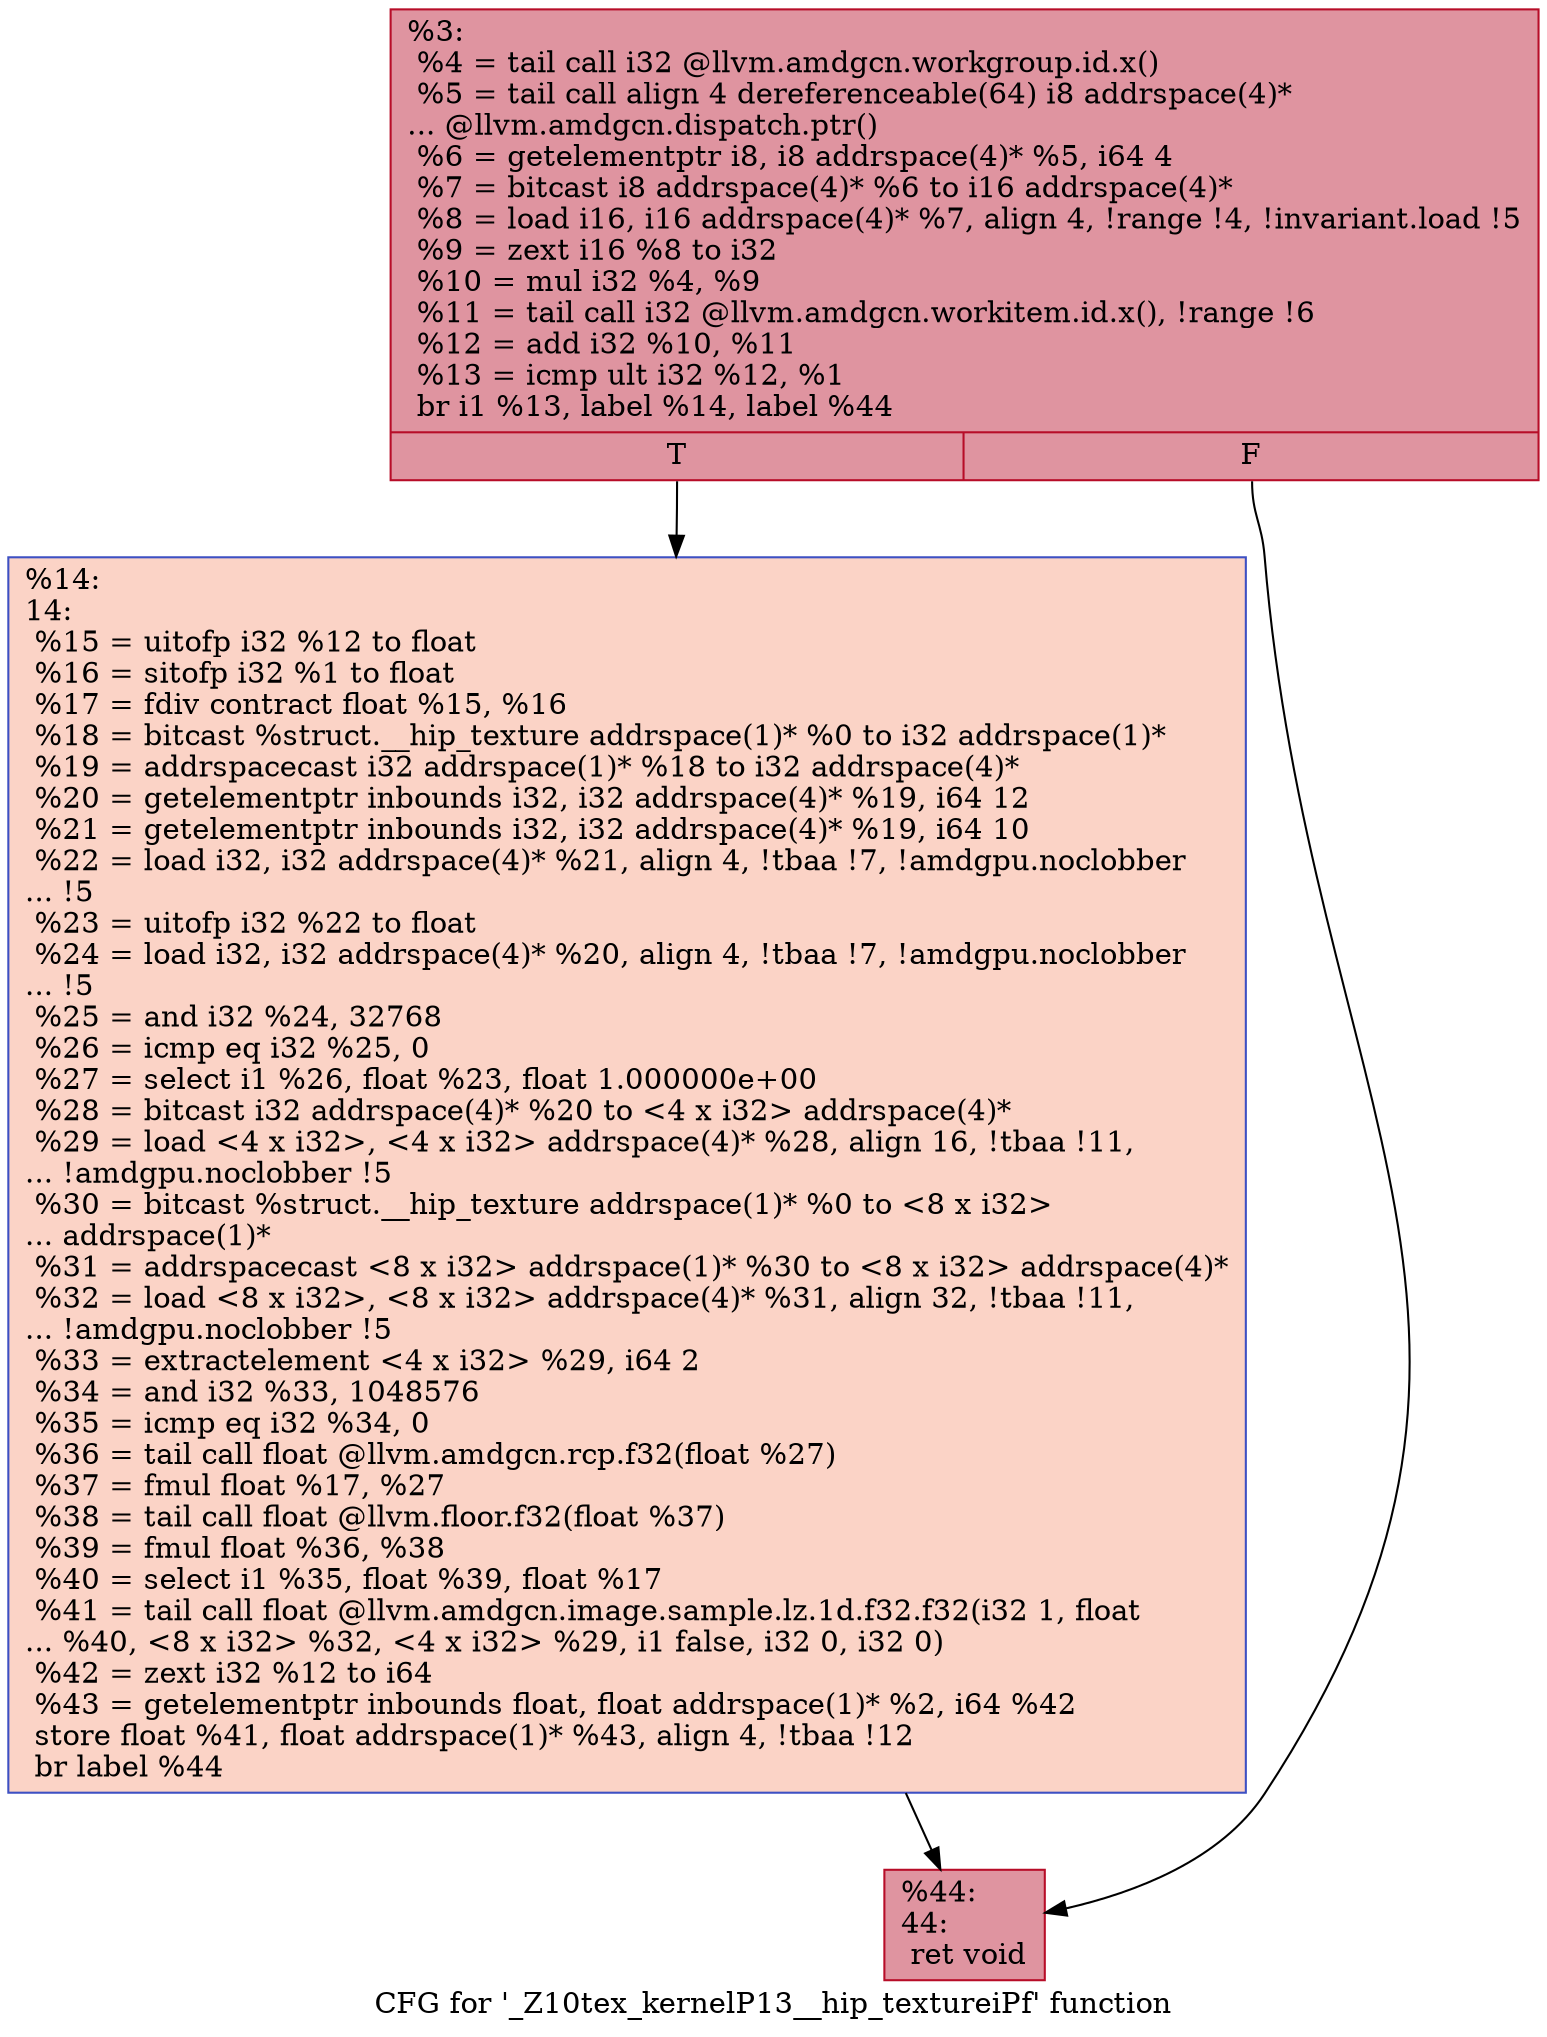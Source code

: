 digraph "CFG for '_Z10tex_kernelP13__hip_textureiPf' function" {
	label="CFG for '_Z10tex_kernelP13__hip_textureiPf' function";

	Node0x60dc1f0 [shape=record,color="#b70d28ff", style=filled, fillcolor="#b70d2870",label="{%3:\l  %4 = tail call i32 @llvm.amdgcn.workgroup.id.x()\l  %5 = tail call align 4 dereferenceable(64) i8 addrspace(4)*\l... @llvm.amdgcn.dispatch.ptr()\l  %6 = getelementptr i8, i8 addrspace(4)* %5, i64 4\l  %7 = bitcast i8 addrspace(4)* %6 to i16 addrspace(4)*\l  %8 = load i16, i16 addrspace(4)* %7, align 4, !range !4, !invariant.load !5\l  %9 = zext i16 %8 to i32\l  %10 = mul i32 %4, %9\l  %11 = tail call i32 @llvm.amdgcn.workitem.id.x(), !range !6\l  %12 = add i32 %10, %11\l  %13 = icmp ult i32 %12, %1\l  br i1 %13, label %14, label %44\l|{<s0>T|<s1>F}}"];
	Node0x60dc1f0:s0 -> Node0x60e0920;
	Node0x60dc1f0:s1 -> Node0x60e09b0;
	Node0x60e0920 [shape=record,color="#3d50c3ff", style=filled, fillcolor="#f59c7d70",label="{%14:\l14:                                               \l  %15 = uitofp i32 %12 to float\l  %16 = sitofp i32 %1 to float\l  %17 = fdiv contract float %15, %16\l  %18 = bitcast %struct.__hip_texture addrspace(1)* %0 to i32 addrspace(1)*\l  %19 = addrspacecast i32 addrspace(1)* %18 to i32 addrspace(4)*\l  %20 = getelementptr inbounds i32, i32 addrspace(4)* %19, i64 12\l  %21 = getelementptr inbounds i32, i32 addrspace(4)* %19, i64 10\l  %22 = load i32, i32 addrspace(4)* %21, align 4, !tbaa !7, !amdgpu.noclobber\l... !5\l  %23 = uitofp i32 %22 to float\l  %24 = load i32, i32 addrspace(4)* %20, align 4, !tbaa !7, !amdgpu.noclobber\l... !5\l  %25 = and i32 %24, 32768\l  %26 = icmp eq i32 %25, 0\l  %27 = select i1 %26, float %23, float 1.000000e+00\l  %28 = bitcast i32 addrspace(4)* %20 to \<4 x i32\> addrspace(4)*\l  %29 = load \<4 x i32\>, \<4 x i32\> addrspace(4)* %28, align 16, !tbaa !11,\l... !amdgpu.noclobber !5\l  %30 = bitcast %struct.__hip_texture addrspace(1)* %0 to \<8 x i32\>\l... addrspace(1)*\l  %31 = addrspacecast \<8 x i32\> addrspace(1)* %30 to \<8 x i32\> addrspace(4)*\l  %32 = load \<8 x i32\>, \<8 x i32\> addrspace(4)* %31, align 32, !tbaa !11,\l... !amdgpu.noclobber !5\l  %33 = extractelement \<4 x i32\> %29, i64 2\l  %34 = and i32 %33, 1048576\l  %35 = icmp eq i32 %34, 0\l  %36 = tail call float @llvm.amdgcn.rcp.f32(float %27)\l  %37 = fmul float %17, %27\l  %38 = tail call float @llvm.floor.f32(float %37)\l  %39 = fmul float %36, %38\l  %40 = select i1 %35, float %39, float %17\l  %41 = tail call float @llvm.amdgcn.image.sample.lz.1d.f32.f32(i32 1, float\l... %40, \<8 x i32\> %32, \<4 x i32\> %29, i1 false, i32 0, i32 0)\l  %42 = zext i32 %12 to i64\l  %43 = getelementptr inbounds float, float addrspace(1)* %2, i64 %42\l  store float %41, float addrspace(1)* %43, align 4, !tbaa !12\l  br label %44\l}"];
	Node0x60e0920 -> Node0x60e09b0;
	Node0x60e09b0 [shape=record,color="#b70d28ff", style=filled, fillcolor="#b70d2870",label="{%44:\l44:                                               \l  ret void\l}"];
}
